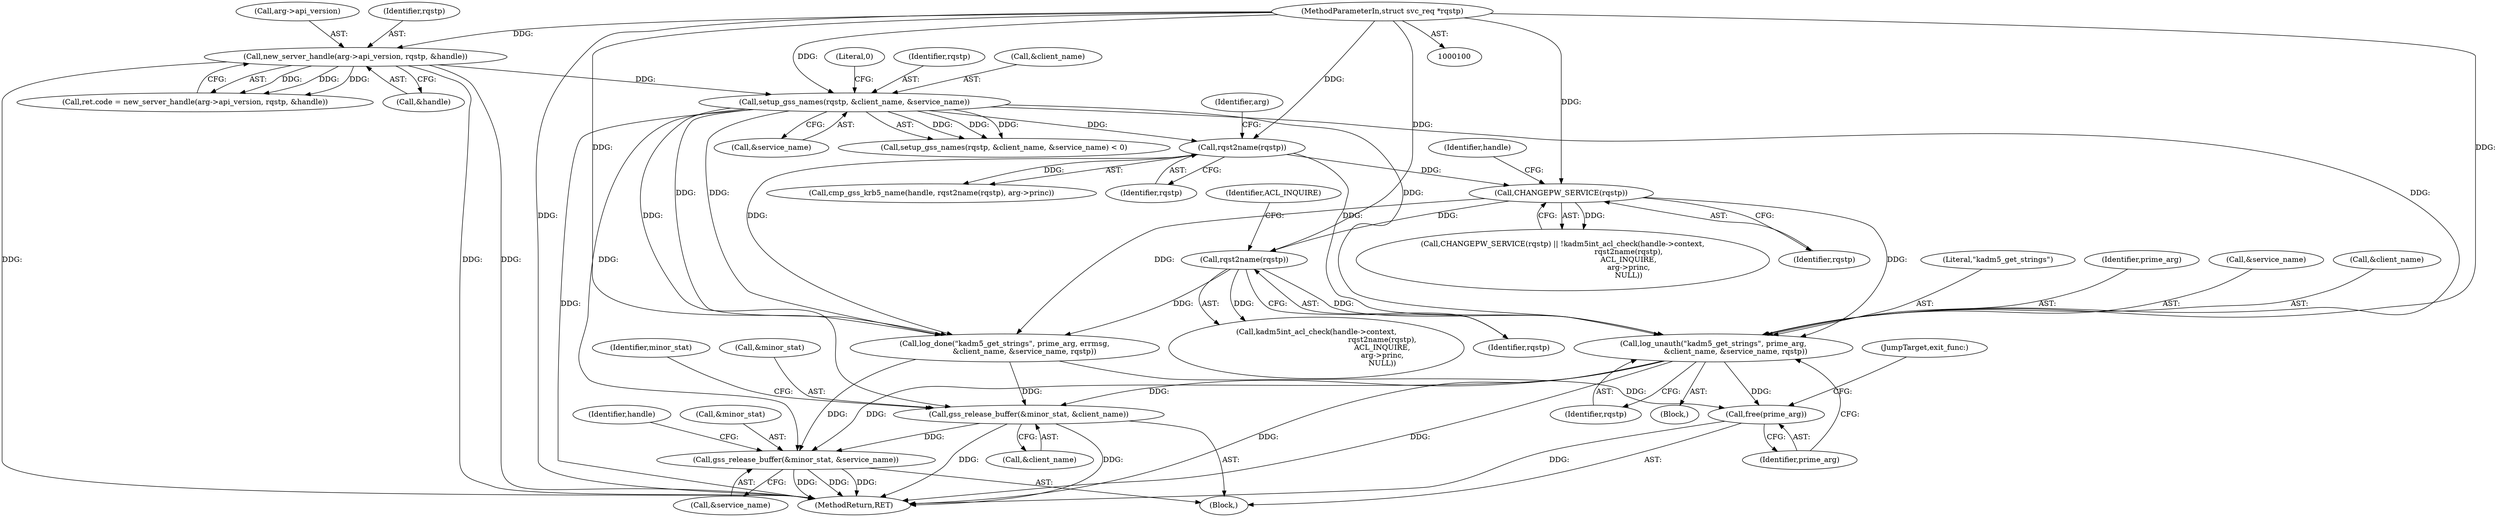 digraph "0_krb5_83ed75feba32e46f736fcce0d96a0445f29b96c2_13@pointer" {
"1000218" [label="(Call,log_unauth(\"kadm5_get_strings\", prime_arg,\n                   &client_name, &service_name, rqstp))"];
"1000156" [label="(Call,setup_gss_names(rqstp, &client_name, &service_name))"];
"1000129" [label="(Call,new_server_handle(arg->api_version, rqstp, &handle))"];
"1000102" [label="(MethodParameterIn,struct svc_req *rqstp)"];
"1000205" [label="(Call,rqst2name(rqstp))"];
"1000198" [label="(Call,CHANGEPW_SERVICE(rqstp))"];
"1000192" [label="(Call,rqst2name(rqstp))"];
"1000280" [label="(Call,free(prime_arg))"];
"1000283" [label="(Call,gss_release_buffer(&minor_stat, &client_name))"];
"1000288" [label="(Call,gss_release_buffer(&minor_stat, &service_name))"];
"1000160" [label="(Call,&service_name)"];
"1000157" [label="(Identifier,rqstp)"];
"1000219" [label="(Literal,\"kadm5_get_strings\")"];
"1000198" [label="(Call,CHANGEPW_SERVICE(rqstp))"];
"1000129" [label="(Call,new_server_handle(arg->api_version, rqstp, &handle))"];
"1000288" [label="(Call,gss_release_buffer(&minor_stat, &service_name))"];
"1000197" [label="(Call,CHANGEPW_SERVICE(rqstp) || !kadm5int_acl_check(handle->context,\n                                                        rqst2name(rqstp),\n                                                        ACL_INQUIRE,\n                                                        arg->princ,\n                                                        NULL))"];
"1000103" [label="(Block,)"];
"1000156" [label="(Call,setup_gss_names(rqstp, &client_name, &service_name))"];
"1000158" [label="(Call,&client_name)"];
"1000225" [label="(Identifier,rqstp)"];
"1000201" [label="(Call,kadm5int_acl_check(handle->context,\n                                                        rqst2name(rqstp),\n                                                        ACL_INQUIRE,\n                                                        arg->princ,\n                                                        NULL))"];
"1000294" [label="(Identifier,handle)"];
"1000162" [label="(Literal,0)"];
"1000155" [label="(Call,setup_gss_names(rqstp, &client_name, &service_name) < 0)"];
"1000280" [label="(Call,free(prime_arg))"];
"1000130" [label="(Call,arg->api_version)"];
"1000199" [label="(Identifier,rqstp)"];
"1000286" [label="(Call,&client_name)"];
"1000203" [label="(Identifier,handle)"];
"1000192" [label="(Call,rqst2name(rqstp))"];
"1000125" [label="(Call,ret.code = new_server_handle(arg->api_version, rqstp, &handle))"];
"1000291" [label="(Call,&service_name)"];
"1000281" [label="(Identifier,prime_arg)"];
"1000283" [label="(Call,gss_release_buffer(&minor_stat, &client_name))"];
"1000205" [label="(Call,rqst2name(rqstp))"];
"1000134" [label="(Call,&handle)"];
"1000262" [label="(Call,log_done(\"kadm5_get_strings\", prime_arg, errmsg,\n                 &client_name, &service_name, rqstp))"];
"1000206" [label="(Identifier,rqstp)"];
"1000290" [label="(Identifier,minor_stat)"];
"1000282" [label="(JumpTarget,exit_func:)"];
"1000133" [label="(Identifier,rqstp)"];
"1000102" [label="(MethodParameterIn,struct svc_req *rqstp)"];
"1000289" [label="(Call,&minor_stat)"];
"1000190" [label="(Call,cmp_gss_krb5_name(handle, rqst2name(rqstp), arg->princ))"];
"1000195" [label="(Identifier,arg)"];
"1000284" [label="(Call,&minor_stat)"];
"1000220" [label="(Identifier,prime_arg)"];
"1000218" [label="(Call,log_unauth(\"kadm5_get_strings\", prime_arg,\n                   &client_name, &service_name, rqstp))"];
"1000223" [label="(Call,&service_name)"];
"1000193" [label="(Identifier,rqstp)"];
"1000212" [label="(Block,)"];
"1000221" [label="(Call,&client_name)"];
"1000207" [label="(Identifier,ACL_INQUIRE)"];
"1000298" [label="(MethodReturn,RET)"];
"1000218" -> "1000212"  [label="AST: "];
"1000218" -> "1000225"  [label="CFG: "];
"1000219" -> "1000218"  [label="AST: "];
"1000220" -> "1000218"  [label="AST: "];
"1000221" -> "1000218"  [label="AST: "];
"1000223" -> "1000218"  [label="AST: "];
"1000225" -> "1000218"  [label="AST: "];
"1000281" -> "1000218"  [label="CFG: "];
"1000218" -> "1000298"  [label="DDG: "];
"1000218" -> "1000298"  [label="DDG: "];
"1000156" -> "1000218"  [label="DDG: "];
"1000156" -> "1000218"  [label="DDG: "];
"1000205" -> "1000218"  [label="DDG: "];
"1000198" -> "1000218"  [label="DDG: "];
"1000192" -> "1000218"  [label="DDG: "];
"1000102" -> "1000218"  [label="DDG: "];
"1000218" -> "1000280"  [label="DDG: "];
"1000218" -> "1000283"  [label="DDG: "];
"1000218" -> "1000288"  [label="DDG: "];
"1000156" -> "1000155"  [label="AST: "];
"1000156" -> "1000160"  [label="CFG: "];
"1000157" -> "1000156"  [label="AST: "];
"1000158" -> "1000156"  [label="AST: "];
"1000160" -> "1000156"  [label="AST: "];
"1000162" -> "1000156"  [label="CFG: "];
"1000156" -> "1000298"  [label="DDG: "];
"1000156" -> "1000155"  [label="DDG: "];
"1000156" -> "1000155"  [label="DDG: "];
"1000156" -> "1000155"  [label="DDG: "];
"1000129" -> "1000156"  [label="DDG: "];
"1000102" -> "1000156"  [label="DDG: "];
"1000156" -> "1000192"  [label="DDG: "];
"1000156" -> "1000262"  [label="DDG: "];
"1000156" -> "1000262"  [label="DDG: "];
"1000156" -> "1000283"  [label="DDG: "];
"1000156" -> "1000288"  [label="DDG: "];
"1000129" -> "1000125"  [label="AST: "];
"1000129" -> "1000134"  [label="CFG: "];
"1000130" -> "1000129"  [label="AST: "];
"1000133" -> "1000129"  [label="AST: "];
"1000134" -> "1000129"  [label="AST: "];
"1000125" -> "1000129"  [label="CFG: "];
"1000129" -> "1000298"  [label="DDG: "];
"1000129" -> "1000298"  [label="DDG: "];
"1000129" -> "1000298"  [label="DDG: "];
"1000129" -> "1000125"  [label="DDG: "];
"1000129" -> "1000125"  [label="DDG: "];
"1000129" -> "1000125"  [label="DDG: "];
"1000102" -> "1000129"  [label="DDG: "];
"1000102" -> "1000100"  [label="AST: "];
"1000102" -> "1000298"  [label="DDG: "];
"1000102" -> "1000192"  [label="DDG: "];
"1000102" -> "1000198"  [label="DDG: "];
"1000102" -> "1000205"  [label="DDG: "];
"1000102" -> "1000262"  [label="DDG: "];
"1000205" -> "1000201"  [label="AST: "];
"1000205" -> "1000206"  [label="CFG: "];
"1000206" -> "1000205"  [label="AST: "];
"1000207" -> "1000205"  [label="CFG: "];
"1000205" -> "1000201"  [label="DDG: "];
"1000198" -> "1000205"  [label="DDG: "];
"1000205" -> "1000262"  [label="DDG: "];
"1000198" -> "1000197"  [label="AST: "];
"1000198" -> "1000199"  [label="CFG: "];
"1000199" -> "1000198"  [label="AST: "];
"1000203" -> "1000198"  [label="CFG: "];
"1000197" -> "1000198"  [label="CFG: "];
"1000198" -> "1000197"  [label="DDG: "];
"1000192" -> "1000198"  [label="DDG: "];
"1000198" -> "1000262"  [label="DDG: "];
"1000192" -> "1000190"  [label="AST: "];
"1000192" -> "1000193"  [label="CFG: "];
"1000193" -> "1000192"  [label="AST: "];
"1000195" -> "1000192"  [label="CFG: "];
"1000192" -> "1000190"  [label="DDG: "];
"1000192" -> "1000262"  [label="DDG: "];
"1000280" -> "1000103"  [label="AST: "];
"1000280" -> "1000281"  [label="CFG: "];
"1000281" -> "1000280"  [label="AST: "];
"1000282" -> "1000280"  [label="CFG: "];
"1000280" -> "1000298"  [label="DDG: "];
"1000262" -> "1000280"  [label="DDG: "];
"1000283" -> "1000103"  [label="AST: "];
"1000283" -> "1000286"  [label="CFG: "];
"1000284" -> "1000283"  [label="AST: "];
"1000286" -> "1000283"  [label="AST: "];
"1000290" -> "1000283"  [label="CFG: "];
"1000283" -> "1000298"  [label="DDG: "];
"1000283" -> "1000298"  [label="DDG: "];
"1000262" -> "1000283"  [label="DDG: "];
"1000283" -> "1000288"  [label="DDG: "];
"1000288" -> "1000103"  [label="AST: "];
"1000288" -> "1000291"  [label="CFG: "];
"1000289" -> "1000288"  [label="AST: "];
"1000291" -> "1000288"  [label="AST: "];
"1000294" -> "1000288"  [label="CFG: "];
"1000288" -> "1000298"  [label="DDG: "];
"1000288" -> "1000298"  [label="DDG: "];
"1000288" -> "1000298"  [label="DDG: "];
"1000262" -> "1000288"  [label="DDG: "];
}
